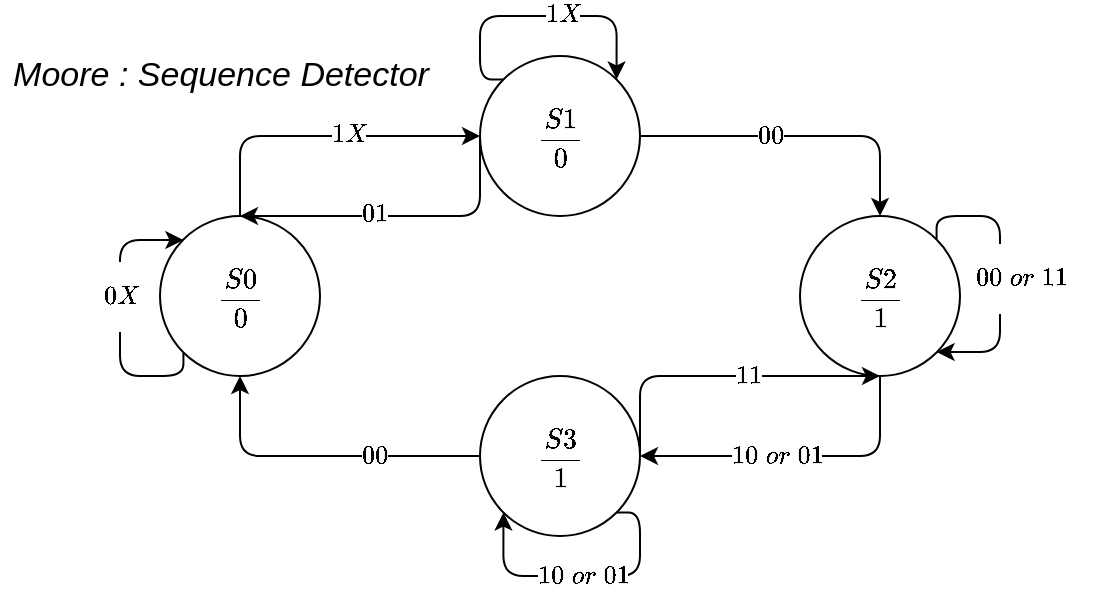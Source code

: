 <mxfile version="13.6.10" type="device"><diagram id="2b3uOx6HVm8qaidmLhHW" name="Page-1"><mxGraphModel dx="1195" dy="762" grid="1" gridSize="10" guides="1" tooltips="1" connect="1" arrows="1" fold="1" page="1" pageScale="1" pageWidth="827" pageHeight="1169" math="1" shadow="0"><root><mxCell id="0"/><mxCell id="1" parent="0"/><mxCell id="q18jGwRRU1fS14aGrIbh-4" style="edgeStyle=orthogonalEdgeStyle;rounded=1;orthogonalLoop=1;jettySize=auto;html=1;entryX=0;entryY=0.5;entryDx=0;entryDy=0;exitX=0.5;exitY=0;exitDx=0;exitDy=0;" parent="1" source="JHw-zNJ_nCjPcR7B92oJ-1" target="q18jGwRRU1fS14aGrIbh-1" edge="1"><mxGeometry relative="1" as="geometry"><Array as="points"><mxPoint x="200" y="280"/></Array></mxGeometry></mxCell><mxCell id="q18jGwRRU1fS14aGrIbh-32" value="$$1X$$" style="edgeLabel;html=1;align=center;verticalAlign=middle;resizable=0;points=[];" parent="q18jGwRRU1fS14aGrIbh-4" vertex="1" connectable="0"><mxGeometry x="0.175" y="1" relative="1" as="geometry"><mxPoint as="offset"/></mxGeometry></mxCell><mxCell id="JHw-zNJ_nCjPcR7B92oJ-1" value="$$\frac{S0}{0}$$" style="ellipse;whiteSpace=wrap;html=1;aspect=fixed;" parent="1" vertex="1"><mxGeometry x="160" y="320" width="80" height="80" as="geometry"/></mxCell><mxCell id="q18jGwRRU1fS14aGrIbh-10" style="edgeStyle=orthogonalEdgeStyle;rounded=1;orthogonalLoop=1;jettySize=auto;html=1;entryX=0.5;entryY=0;entryDx=0;entryDy=0;exitX=0;exitY=0.5;exitDx=0;exitDy=0;" parent="1" source="q18jGwRRU1fS14aGrIbh-1" target="JHw-zNJ_nCjPcR7B92oJ-1" edge="1"><mxGeometry relative="1" as="geometry"><Array as="points"><mxPoint x="320" y="320"/></Array></mxGeometry></mxCell><mxCell id="q18jGwRRU1fS14aGrIbh-33" value="$$01$$" style="edgeLabel;html=1;align=center;verticalAlign=middle;resizable=0;points=[];" parent="q18jGwRRU1fS14aGrIbh-10" vertex="1" connectable="0"><mxGeometry x="0.167" y="-1" relative="1" as="geometry"><mxPoint as="offset"/></mxGeometry></mxCell><mxCell id="q18jGwRRU1fS14aGrIbh-11" style="edgeStyle=orthogonalEdgeStyle;rounded=1;orthogonalLoop=1;jettySize=auto;html=1;entryX=0.5;entryY=0;entryDx=0;entryDy=0;" parent="1" source="q18jGwRRU1fS14aGrIbh-1" target="q18jGwRRU1fS14aGrIbh-2" edge="1"><mxGeometry relative="1" as="geometry"/></mxCell><mxCell id="q18jGwRRU1fS14aGrIbh-26" value="$$00$$" style="edgeLabel;html=1;align=center;verticalAlign=middle;resizable=0;points=[];" parent="q18jGwRRU1fS14aGrIbh-11" vertex="1" connectable="0"><mxGeometry x="-0.188" relative="1" as="geometry"><mxPoint as="offset"/></mxGeometry></mxCell><mxCell id="q18jGwRRU1fS14aGrIbh-1" value="$$\frac{S1}{0}$$" style="ellipse;whiteSpace=wrap;html=1;aspect=fixed;" parent="1" vertex="1"><mxGeometry x="320" y="240" width="80" height="80" as="geometry"/></mxCell><mxCell id="q18jGwRRU1fS14aGrIbh-12" style="edgeStyle=orthogonalEdgeStyle;rounded=1;orthogonalLoop=1;jettySize=auto;html=1;entryX=1;entryY=0.5;entryDx=0;entryDy=0;exitX=0.5;exitY=1;exitDx=0;exitDy=0;" parent="1" source="q18jGwRRU1fS14aGrIbh-2" target="q18jGwRRU1fS14aGrIbh-3" edge="1"><mxGeometry relative="1" as="geometry"/></mxCell><mxCell id="q18jGwRRU1fS14aGrIbh-30" value="$$10\;or\;01$$" style="edgeLabel;html=1;align=center;verticalAlign=middle;resizable=0;points=[];" parent="q18jGwRRU1fS14aGrIbh-12" vertex="1" connectable="0"><mxGeometry x="0.154" y="1" relative="1" as="geometry"><mxPoint y="-1" as="offset"/></mxGeometry></mxCell><mxCell id="q18jGwRRU1fS14aGrIbh-2" value="$$\frac{S2}{1}$$" style="ellipse;whiteSpace=wrap;html=1;aspect=fixed;" parent="1" vertex="1"><mxGeometry x="480" y="320" width="80" height="80" as="geometry"/></mxCell><mxCell id="q18jGwRRU1fS14aGrIbh-13" style="edgeStyle=orthogonalEdgeStyle;rounded=1;orthogonalLoop=1;jettySize=auto;html=1;entryX=0.5;entryY=1;entryDx=0;entryDy=0;exitX=1;exitY=0.5;exitDx=0;exitDy=0;" parent="1" source="q18jGwRRU1fS14aGrIbh-3" target="q18jGwRRU1fS14aGrIbh-2" edge="1"><mxGeometry relative="1" as="geometry"><Array as="points"><mxPoint x="400" y="400"/></Array></mxGeometry></mxCell><mxCell id="q18jGwRRU1fS14aGrIbh-28" value="$$11$$" style="edgeLabel;html=1;align=center;verticalAlign=middle;resizable=0;points=[];" parent="q18jGwRRU1fS14aGrIbh-13" vertex="1" connectable="0"><mxGeometry x="0.175" y="-1" relative="1" as="geometry"><mxPoint y="-1" as="offset"/></mxGeometry></mxCell><mxCell id="q18jGwRRU1fS14aGrIbh-14" style="edgeStyle=orthogonalEdgeStyle;rounded=1;orthogonalLoop=1;jettySize=auto;html=1;entryX=0.5;entryY=1;entryDx=0;entryDy=0;" parent="1" source="q18jGwRRU1fS14aGrIbh-3" target="JHw-zNJ_nCjPcR7B92oJ-1" edge="1"><mxGeometry relative="1" as="geometry"/></mxCell><mxCell id="q18jGwRRU1fS14aGrIbh-31" value="$$00$$" style="edgeLabel;html=1;align=center;verticalAlign=middle;resizable=0;points=[];" parent="q18jGwRRU1fS14aGrIbh-14" vertex="1" connectable="0"><mxGeometry x="-0.329" relative="1" as="geometry"><mxPoint as="offset"/></mxGeometry></mxCell><mxCell id="q18jGwRRU1fS14aGrIbh-3" value="$$\frac{S3}{1}$$" style="ellipse;whiteSpace=wrap;html=1;aspect=fixed;" parent="1" vertex="1"><mxGeometry x="320" y="400" width="80" height="80" as="geometry"/></mxCell><mxCell id="q18jGwRRU1fS14aGrIbh-15" style="edgeStyle=orthogonalEdgeStyle;rounded=1;orthogonalLoop=1;jettySize=auto;html=1;exitX=0;exitY=0;exitDx=0;exitDy=0;entryX=1;entryY=0;entryDx=0;entryDy=0;" parent="1" source="q18jGwRRU1fS14aGrIbh-1" target="q18jGwRRU1fS14aGrIbh-1" edge="1"><mxGeometry relative="1" as="geometry"><Array as="points"><mxPoint x="320" y="252"/><mxPoint x="320" y="220"/><mxPoint x="388" y="220"/></Array></mxGeometry></mxCell><mxCell id="q18jGwRRU1fS14aGrIbh-35" value="$$1X$$" style="edgeLabel;html=1;align=center;verticalAlign=middle;resizable=0;points=[];" parent="q18jGwRRU1fS14aGrIbh-15" vertex="1" connectable="0"><mxGeometry x="0.172" y="1" relative="1" as="geometry"><mxPoint as="offset"/></mxGeometry></mxCell><mxCell id="q18jGwRRU1fS14aGrIbh-19" style="edgeStyle=orthogonalEdgeStyle;orthogonalLoop=1;jettySize=auto;html=1;exitX=1;exitY=0;exitDx=0;exitDy=0;entryX=1;entryY=1;entryDx=0;entryDy=0;rounded=1;" parent="1" source="q18jGwRRU1fS14aGrIbh-2" target="q18jGwRRU1fS14aGrIbh-2" edge="1"><mxGeometry relative="1" as="geometry"><Array as="points"><mxPoint x="548" y="320"/><mxPoint x="580" y="320"/><mxPoint x="580" y="388"/><mxPoint x="548" y="388"/></Array></mxGeometry></mxCell><mxCell id="q18jGwRRU1fS14aGrIbh-27" value="$$00\;or\;11$$" style="edgeLabel;html=1;align=center;verticalAlign=middle;resizable=0;points=[];" parent="q18jGwRRU1fS14aGrIbh-19" vertex="1" connectable="0"><mxGeometry x="0.033" relative="1" as="geometry"><mxPoint x="10" as="offset"/></mxGeometry></mxCell><mxCell id="q18jGwRRU1fS14aGrIbh-22" style="edgeStyle=orthogonalEdgeStyle;rounded=1;orthogonalLoop=1;jettySize=auto;html=1;exitX=0;exitY=1;exitDx=0;exitDy=0;entryX=0;entryY=0;entryDx=0;entryDy=0;" parent="1" source="JHw-zNJ_nCjPcR7B92oJ-1" target="JHw-zNJ_nCjPcR7B92oJ-1" edge="1"><mxGeometry relative="1" as="geometry"><Array as="points"><mxPoint x="172" y="400"/><mxPoint x="140" y="400"/><mxPoint x="140" y="332"/><mxPoint x="172" y="332"/></Array></mxGeometry></mxCell><mxCell id="q18jGwRRU1fS14aGrIbh-34" value="$$0X$$" style="edgeLabel;html=1;align=center;verticalAlign=middle;resizable=0;points=[];" parent="q18jGwRRU1fS14aGrIbh-22" vertex="1" connectable="0"><mxGeometry x="0.163" relative="1" as="geometry"><mxPoint as="offset"/></mxGeometry></mxCell><mxCell id="q18jGwRRU1fS14aGrIbh-23" style="edgeStyle=orthogonalEdgeStyle;rounded=1;orthogonalLoop=1;jettySize=auto;html=1;exitX=1;exitY=1;exitDx=0;exitDy=0;entryX=0;entryY=1;entryDx=0;entryDy=0;" parent="1" source="q18jGwRRU1fS14aGrIbh-3" target="q18jGwRRU1fS14aGrIbh-3" edge="1"><mxGeometry relative="1" as="geometry"><Array as="points"><mxPoint x="400" y="468"/><mxPoint x="400" y="500"/><mxPoint x="332" y="500"/></Array></mxGeometry></mxCell><mxCell id="q18jGwRRU1fS14aGrIbh-29" value="$$10\;or\;01$$" style="edgeLabel;html=1;align=center;verticalAlign=middle;resizable=0;points=[];" parent="q18jGwRRU1fS14aGrIbh-23" vertex="1" connectable="0"><mxGeometry x="0.014" y="1" relative="1" as="geometry"><mxPoint y="-1" as="offset"/></mxGeometry></mxCell><mxCell id="ajysfXzGUSrwh89MGHgy-1" value="&lt;font style=&quot;font-size: 17px&quot;&gt;&lt;i&gt;Moore : Sequence Detector&lt;/i&gt;&lt;/font&gt;" style="text;html=1;align=center;verticalAlign=middle;resizable=0;points=[];autosize=1;" vertex="1" parent="1"><mxGeometry x="80" y="240" width="220" height="20" as="geometry"/></mxCell></root></mxGraphModel></diagram></mxfile>